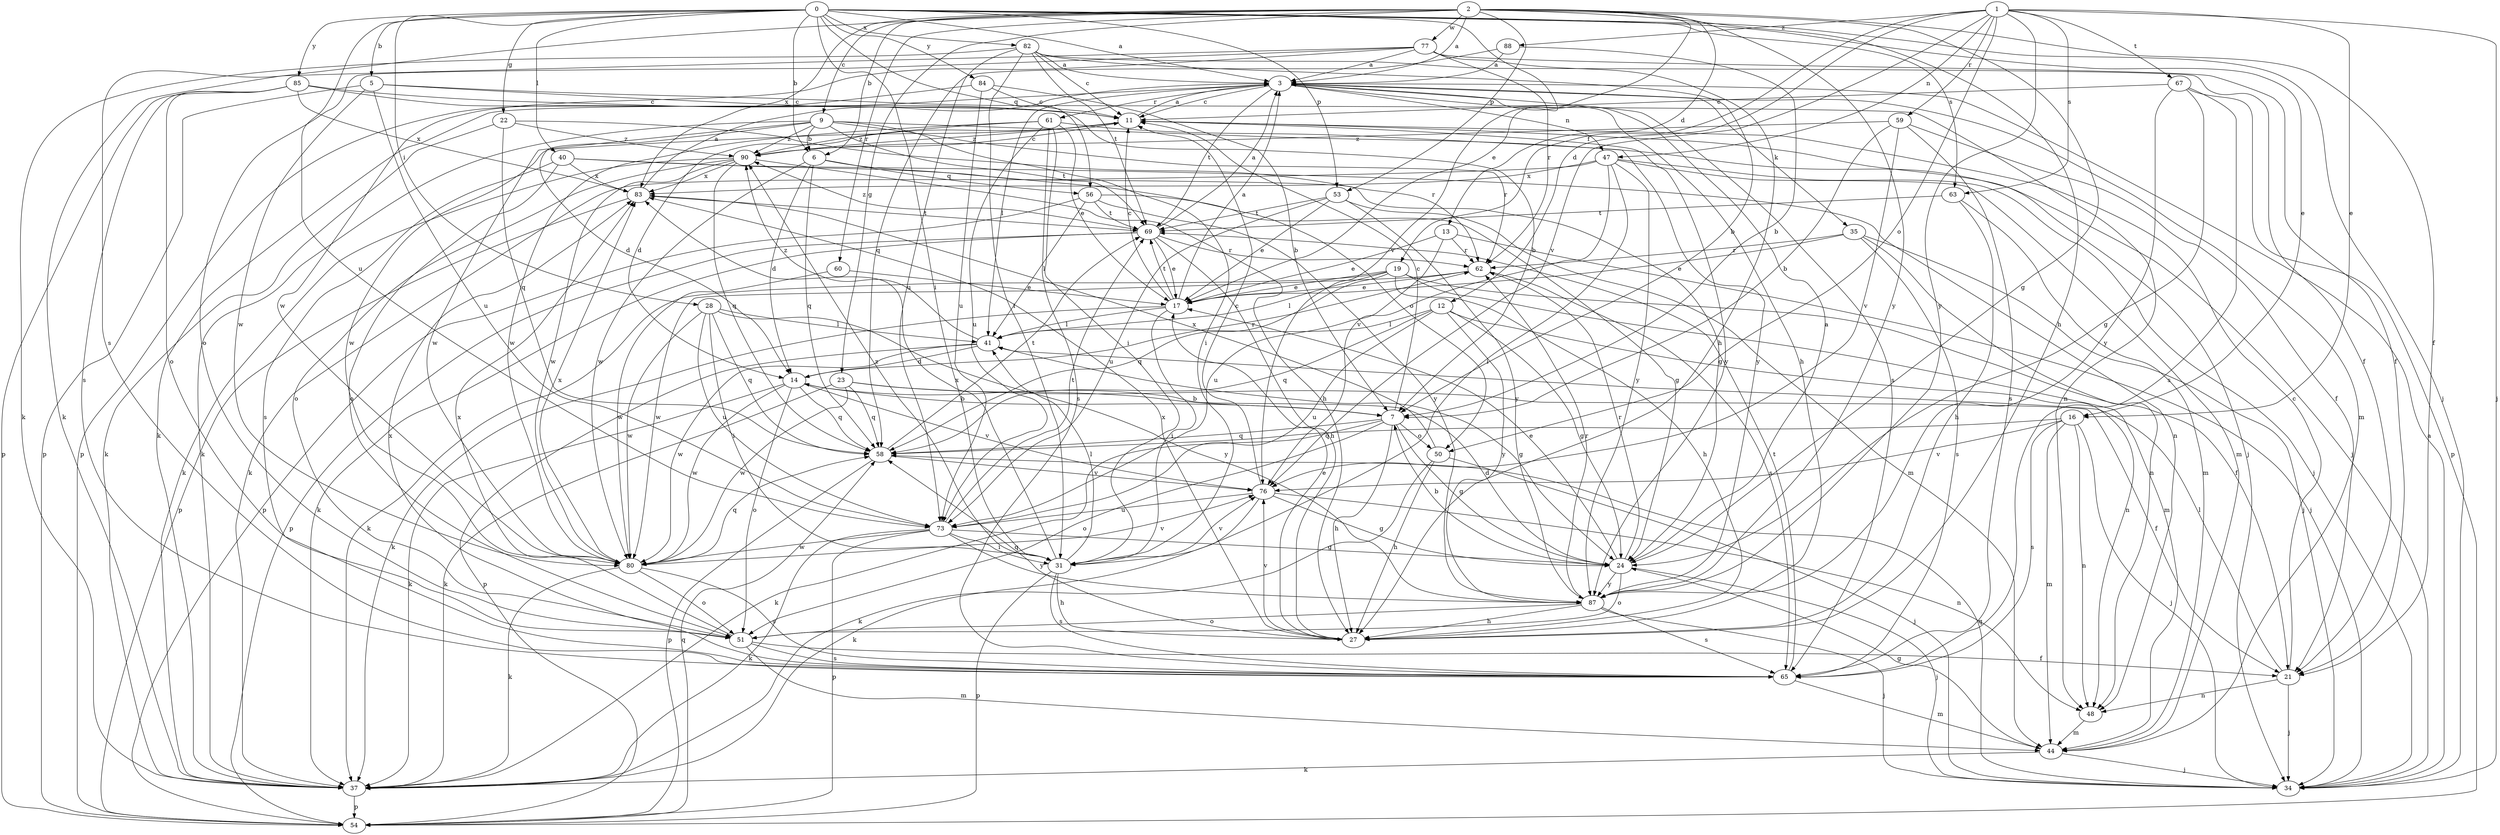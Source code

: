 strict digraph  {
0;
1;
2;
3;
5;
6;
7;
9;
11;
12;
13;
14;
16;
17;
19;
21;
22;
23;
24;
27;
28;
31;
34;
35;
37;
40;
41;
44;
47;
48;
50;
51;
53;
54;
56;
58;
59;
60;
61;
62;
63;
65;
67;
69;
73;
76;
77;
80;
82;
83;
84;
85;
87;
88;
90;
0 -> 3  [label=a];
0 -> 5  [label=b];
0 -> 6  [label=b];
0 -> 16  [label=e];
0 -> 22  [label=g];
0 -> 28  [label=i];
0 -> 31  [label=i];
0 -> 34  [label=j];
0 -> 40  [label=l];
0 -> 53  [label=p];
0 -> 56  [label=q];
0 -> 63  [label=s];
0 -> 73  [label=u];
0 -> 76  [label=v];
0 -> 82  [label=x];
0 -> 84  [label=y];
0 -> 85  [label=y];
1 -> 12  [label=d];
1 -> 16  [label=e];
1 -> 19  [label=f];
1 -> 34  [label=j];
1 -> 47  [label=n];
1 -> 50  [label=o];
1 -> 59  [label=r];
1 -> 63  [label=s];
1 -> 67  [label=t];
1 -> 76  [label=v];
1 -> 87  [label=y];
1 -> 88  [label=z];
2 -> 3  [label=a];
2 -> 6  [label=b];
2 -> 9  [label=c];
2 -> 13  [label=d];
2 -> 17  [label=e];
2 -> 21  [label=f];
2 -> 23  [label=g];
2 -> 24  [label=g];
2 -> 27  [label=h];
2 -> 53  [label=p];
2 -> 60  [label=r];
2 -> 65  [label=s];
2 -> 77  [label=w];
2 -> 83  [label=x];
2 -> 87  [label=y];
3 -> 11  [label=c];
3 -> 27  [label=h];
3 -> 35  [label=k];
3 -> 37  [label=k];
3 -> 41  [label=l];
3 -> 44  [label=m];
3 -> 47  [label=n];
3 -> 61  [label=r];
3 -> 65  [label=s];
3 -> 69  [label=t];
5 -> 11  [label=c];
5 -> 48  [label=n];
5 -> 54  [label=p];
5 -> 73  [label=u];
5 -> 80  [label=w];
6 -> 14  [label=d];
6 -> 50  [label=o];
6 -> 56  [label=q];
6 -> 58  [label=q];
6 -> 80  [label=w];
7 -> 11  [label=c];
7 -> 24  [label=g];
7 -> 27  [label=h];
7 -> 37  [label=k];
7 -> 50  [label=o];
7 -> 51  [label=o];
7 -> 58  [label=q];
9 -> 6  [label=b];
9 -> 14  [label=d];
9 -> 31  [label=i];
9 -> 34  [label=j];
9 -> 37  [label=k];
9 -> 62  [label=r];
9 -> 69  [label=t];
9 -> 80  [label=w];
9 -> 90  [label=z];
11 -> 3  [label=a];
11 -> 14  [label=d];
11 -> 34  [label=j];
11 -> 80  [label=w];
11 -> 87  [label=y];
11 -> 90  [label=z];
12 -> 24  [label=g];
12 -> 41  [label=l];
12 -> 48  [label=n];
12 -> 58  [label=q];
12 -> 73  [label=u];
12 -> 87  [label=y];
13 -> 17  [label=e];
13 -> 34  [label=j];
13 -> 62  [label=r];
13 -> 73  [label=u];
14 -> 7  [label=b];
14 -> 37  [label=k];
14 -> 51  [label=o];
14 -> 58  [label=q];
14 -> 62  [label=r];
14 -> 76  [label=v];
14 -> 80  [label=w];
16 -> 34  [label=j];
16 -> 44  [label=m];
16 -> 48  [label=n];
16 -> 58  [label=q];
16 -> 65  [label=s];
16 -> 76  [label=v];
17 -> 3  [label=a];
17 -> 11  [label=c];
17 -> 31  [label=i];
17 -> 37  [label=k];
17 -> 41  [label=l];
17 -> 69  [label=t];
19 -> 17  [label=e];
19 -> 21  [label=f];
19 -> 27  [label=h];
19 -> 37  [label=k];
19 -> 41  [label=l];
19 -> 44  [label=m];
19 -> 58  [label=q];
21 -> 11  [label=c];
21 -> 34  [label=j];
21 -> 41  [label=l];
21 -> 48  [label=n];
22 -> 37  [label=k];
22 -> 58  [label=q];
22 -> 62  [label=r];
22 -> 90  [label=z];
23 -> 7  [label=b];
23 -> 21  [label=f];
23 -> 37  [label=k];
23 -> 58  [label=q];
23 -> 80  [label=w];
24 -> 3  [label=a];
24 -> 7  [label=b];
24 -> 14  [label=d];
24 -> 17  [label=e];
24 -> 34  [label=j];
24 -> 51  [label=o];
24 -> 62  [label=r];
24 -> 87  [label=y];
27 -> 17  [label=e];
27 -> 58  [label=q];
27 -> 76  [label=v];
27 -> 83  [label=x];
28 -> 31  [label=i];
28 -> 41  [label=l];
28 -> 58  [label=q];
28 -> 73  [label=u];
28 -> 80  [label=w];
28 -> 87  [label=y];
31 -> 27  [label=h];
31 -> 41  [label=l];
31 -> 54  [label=p];
31 -> 65  [label=s];
31 -> 76  [label=v];
31 -> 83  [label=x];
31 -> 90  [label=z];
34 -> 3  [label=a];
34 -> 58  [label=q];
35 -> 17  [label=e];
35 -> 34  [label=j];
35 -> 48  [label=n];
35 -> 62  [label=r];
35 -> 65  [label=s];
37 -> 54  [label=p];
40 -> 24  [label=g];
40 -> 48  [label=n];
40 -> 51  [label=o];
40 -> 65  [label=s];
40 -> 83  [label=x];
41 -> 14  [label=d];
41 -> 24  [label=g];
41 -> 54  [label=p];
41 -> 80  [label=w];
41 -> 90  [label=z];
44 -> 24  [label=g];
44 -> 34  [label=j];
44 -> 37  [label=k];
47 -> 31  [label=i];
47 -> 34  [label=j];
47 -> 37  [label=k];
47 -> 44  [label=m];
47 -> 76  [label=v];
47 -> 83  [label=x];
47 -> 87  [label=y];
48 -> 44  [label=m];
50 -> 27  [label=h];
50 -> 34  [label=j];
50 -> 37  [label=k];
50 -> 83  [label=x];
51 -> 21  [label=f];
51 -> 44  [label=m];
51 -> 65  [label=s];
51 -> 83  [label=x];
53 -> 17  [label=e];
53 -> 44  [label=m];
53 -> 69  [label=t];
53 -> 73  [label=u];
53 -> 87  [label=y];
54 -> 58  [label=q];
56 -> 24  [label=g];
56 -> 41  [label=l];
56 -> 54  [label=p];
56 -> 69  [label=t];
56 -> 87  [label=y];
58 -> 54  [label=p];
58 -> 69  [label=t];
58 -> 76  [label=v];
59 -> 7  [label=b];
59 -> 21  [label=f];
59 -> 65  [label=s];
59 -> 76  [label=v];
59 -> 90  [label=z];
60 -> 17  [label=e];
60 -> 80  [label=w];
61 -> 17  [label=e];
61 -> 31  [label=i];
61 -> 65  [label=s];
61 -> 73  [label=u];
61 -> 80  [label=w];
61 -> 87  [label=y];
61 -> 90  [label=z];
62 -> 17  [label=e];
62 -> 65  [label=s];
62 -> 80  [label=w];
63 -> 27  [label=h];
63 -> 44  [label=m];
63 -> 69  [label=t];
65 -> 44  [label=m];
65 -> 69  [label=t];
65 -> 83  [label=x];
67 -> 11  [label=c];
67 -> 24  [label=g];
67 -> 54  [label=p];
67 -> 65  [label=s];
67 -> 87  [label=y];
69 -> 3  [label=a];
69 -> 17  [label=e];
69 -> 27  [label=h];
69 -> 37  [label=k];
69 -> 54  [label=p];
69 -> 62  [label=r];
69 -> 90  [label=z];
73 -> 24  [label=g];
73 -> 31  [label=i];
73 -> 37  [label=k];
73 -> 54  [label=p];
73 -> 69  [label=t];
73 -> 80  [label=w];
73 -> 87  [label=y];
76 -> 11  [label=c];
76 -> 24  [label=g];
76 -> 37  [label=k];
76 -> 48  [label=n];
76 -> 73  [label=u];
77 -> 3  [label=a];
77 -> 21  [label=f];
77 -> 27  [label=h];
77 -> 37  [label=k];
77 -> 51  [label=o];
77 -> 62  [label=r];
77 -> 80  [label=w];
80 -> 37  [label=k];
80 -> 51  [label=o];
80 -> 58  [label=q];
80 -> 65  [label=s];
80 -> 76  [label=v];
80 -> 83  [label=x];
82 -> 3  [label=a];
82 -> 7  [label=b];
82 -> 11  [label=c];
82 -> 21  [label=f];
82 -> 31  [label=i];
82 -> 37  [label=k];
82 -> 69  [label=t];
82 -> 73  [label=u];
83 -> 3  [label=a];
83 -> 54  [label=p];
83 -> 69  [label=t];
84 -> 7  [label=b];
84 -> 11  [label=c];
84 -> 54  [label=p];
84 -> 73  [label=u];
85 -> 7  [label=b];
85 -> 11  [label=c];
85 -> 51  [label=o];
85 -> 54  [label=p];
85 -> 65  [label=s];
85 -> 83  [label=x];
87 -> 27  [label=h];
87 -> 34  [label=j];
87 -> 51  [label=o];
87 -> 62  [label=r];
87 -> 65  [label=s];
88 -> 3  [label=a];
88 -> 7  [label=b];
88 -> 58  [label=q];
90 -> 11  [label=c];
90 -> 27  [label=h];
90 -> 37  [label=k];
90 -> 51  [label=o];
90 -> 58  [label=q];
90 -> 80  [label=w];
90 -> 83  [label=x];
}
